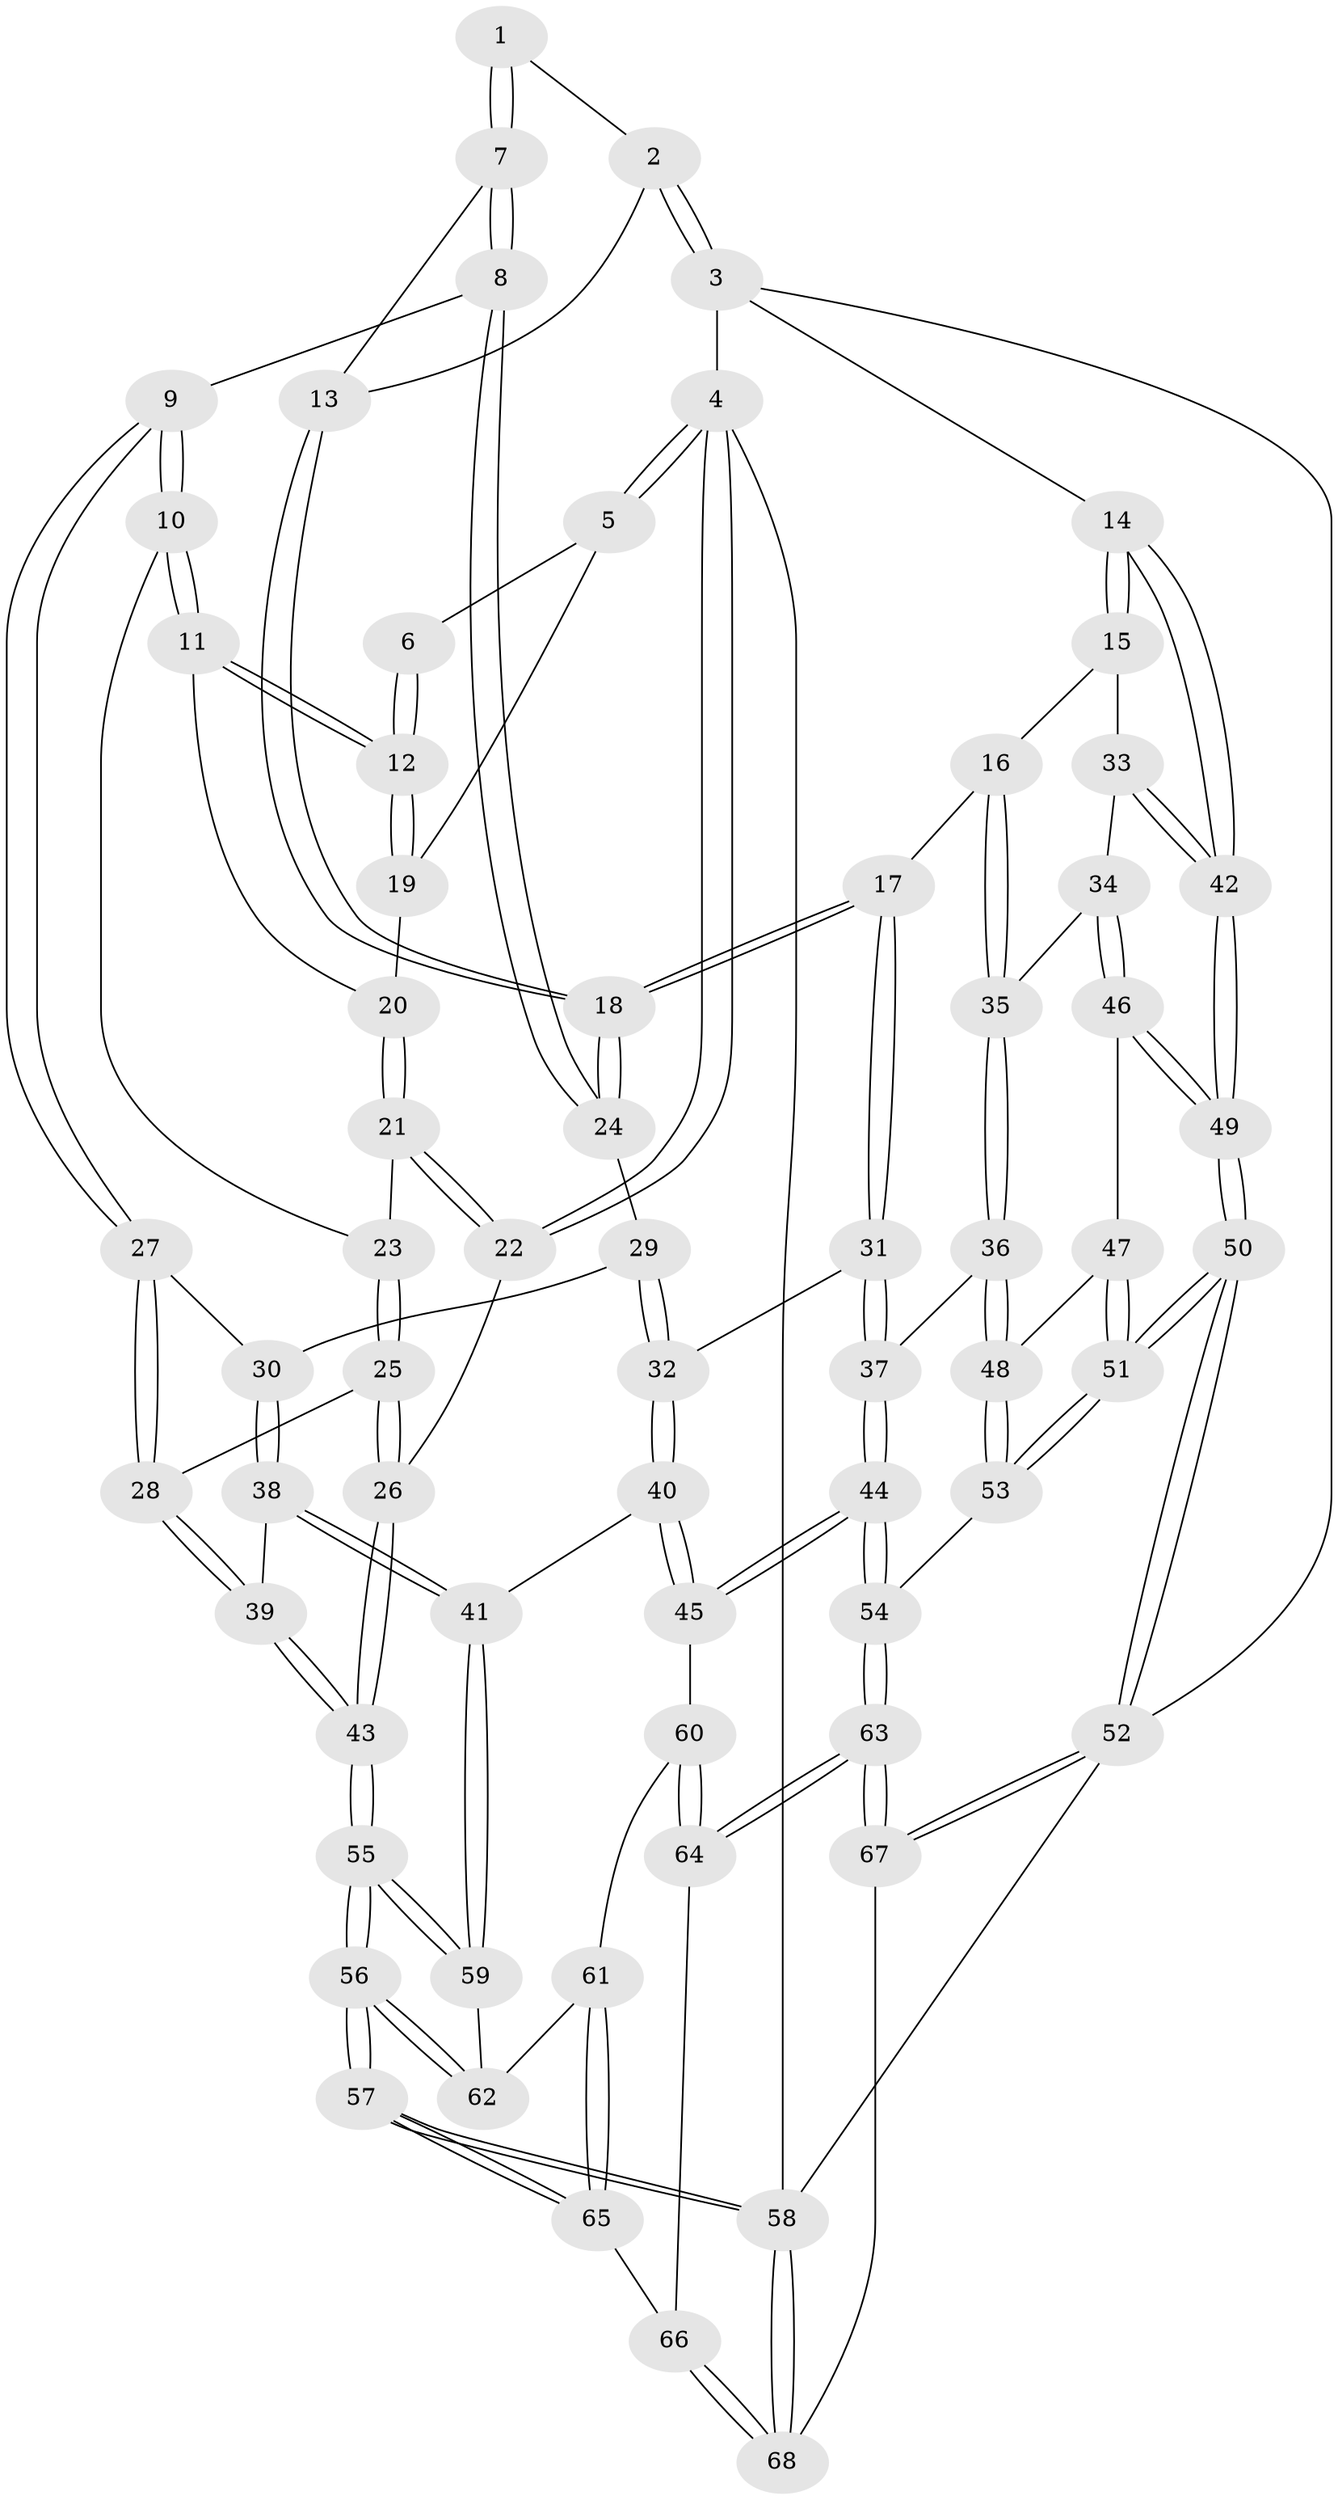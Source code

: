 // coarse degree distribution, {3: 0.39285714285714285, 5: 0.17857142857142858, 4: 0.21428571428571427, 2: 0.21428571428571427}
// Generated by graph-tools (version 1.1) at 2025/54/03/04/25 22:54:24]
// undirected, 68 vertices, 167 edges
graph export_dot {
  node [color=gray90,style=filled];
  1 [pos="+0.572349667909754+0"];
  2 [pos="+0.8558485881973068+0"];
  3 [pos="+1+0"];
  4 [pos="+0+0"];
  5 [pos="+0+0"];
  6 [pos="+0.26817136444570044+0"];
  7 [pos="+0.36972003024420846+0.20626367365991397"];
  8 [pos="+0.3545664166310161+0.21805120353420562"];
  9 [pos="+0.3297011417263651+0.21917563660845968"];
  10 [pos="+0.28194359818728576+0.1909635763844755"];
  11 [pos="+0.2628667971966246+0.16763180275586087"];
  12 [pos="+0.2627951552472026+0.1673292199847878"];
  13 [pos="+0.7860484299881497+0.009295132023846308"];
  14 [pos="+1+0.4136563832102959"];
  15 [pos="+0.8766967694937465+0.3868520878117015"];
  16 [pos="+0.8024317605464522+0.3713740569568415"];
  17 [pos="+0.7608294072757912+0.35364481297586725"];
  18 [pos="+0.7423496316132804+0.31583325571719195"];
  19 [pos="+0.05919748358658762+0.05699316711790938"];
  20 [pos="+0+0.2260777903679889"];
  21 [pos="+0+0.24382132904289755"];
  22 [pos="+0+0.2883715019698881"];
  23 [pos="+0.15086221750427278+0.3444078425093889"];
  24 [pos="+0.5398147601904789+0.32565794859513125"];
  25 [pos="+0.11176722022461316+0.4369421915360765"];
  26 [pos="+0+0.48032698926775774"];
  27 [pos="+0.32870292362257486+0.24424717845911006"];
  28 [pos="+0.2202975893844335+0.5055328988025235"];
  29 [pos="+0.5219242067065928+0.3711843436732348"];
  30 [pos="+0.39150351862303373+0.4821186172835204"];
  31 [pos="+0.7086036406668816+0.47597242180412164"];
  32 [pos="+0.5238929165578591+0.5384193121461072"];
  33 [pos="+0.9242133520350989+0.5646049472080499"];
  34 [pos="+0.90613129455474+0.5881955058209289"];
  35 [pos="+0.8720815995736411+0.576319510132057"];
  36 [pos="+0.7921352362170816+0.6290834476139342"];
  37 [pos="+0.7221608419538419+0.6028839673450179"];
  38 [pos="+0.3778844900219771+0.6129467485279984"];
  39 [pos="+0.24130061067160913+0.543165065265862"];
  40 [pos="+0.44848543309959504+0.6113663197214547"];
  41 [pos="+0.3782661474585479+0.6134612441687738"];
  42 [pos="+1+0.44781153500000526"];
  43 [pos="+0+0.8372415613011449"];
  44 [pos="+0.634981254472987+0.7227743281689896"];
  45 [pos="+0.5744331997766698+0.6928547453918005"];
  46 [pos="+0.9168111364555511+0.6113957078124583"];
  47 [pos="+0.904083643576661+0.6340703360375944"];
  48 [pos="+0.817553650296189+0.6590481877184291"];
  49 [pos="+1+0.7143091484828977"];
  50 [pos="+1+1"];
  51 [pos="+0.9129529601333823+0.7838250475302277"];
  52 [pos="+1+1"];
  53 [pos="+0.844933223940115+0.729137364841293"];
  54 [pos="+0.6478998171744559+0.7632837044726821"];
  55 [pos="+0+1"];
  56 [pos="+0+1"];
  57 [pos="+0+1"];
  58 [pos="+0+1"];
  59 [pos="+0.37487028091491836+0.6230039671423164"];
  60 [pos="+0.4954529041940239+0.7845064211697224"];
  61 [pos="+0.3781109094435971+0.7588580535887083"];
  62 [pos="+0.37502063831143173+0.7241904649710537"];
  63 [pos="+0.660396954596784+1"];
  64 [pos="+0.5605988492559403+0.9955639115549588"];
  65 [pos="+0.3767783045383904+0.812582678608802"];
  66 [pos="+0.41004055482649976+0.8524416177600543"];
  67 [pos="+0.6607067911777539+1"];
  68 [pos="+0.03733807746889621+1"];
  1 -- 2;
  1 -- 7;
  1 -- 7;
  2 -- 3;
  2 -- 3;
  2 -- 13;
  3 -- 4;
  3 -- 14;
  3 -- 52;
  4 -- 5;
  4 -- 5;
  4 -- 22;
  4 -- 22;
  4 -- 58;
  5 -- 6;
  5 -- 19;
  6 -- 12;
  6 -- 12;
  7 -- 8;
  7 -- 8;
  7 -- 13;
  8 -- 9;
  8 -- 24;
  8 -- 24;
  9 -- 10;
  9 -- 10;
  9 -- 27;
  9 -- 27;
  10 -- 11;
  10 -- 11;
  10 -- 23;
  11 -- 12;
  11 -- 12;
  11 -- 20;
  12 -- 19;
  12 -- 19;
  13 -- 18;
  13 -- 18;
  14 -- 15;
  14 -- 15;
  14 -- 42;
  14 -- 42;
  15 -- 16;
  15 -- 33;
  16 -- 17;
  16 -- 35;
  16 -- 35;
  17 -- 18;
  17 -- 18;
  17 -- 31;
  17 -- 31;
  18 -- 24;
  18 -- 24;
  19 -- 20;
  20 -- 21;
  20 -- 21;
  21 -- 22;
  21 -- 22;
  21 -- 23;
  22 -- 26;
  23 -- 25;
  23 -- 25;
  24 -- 29;
  25 -- 26;
  25 -- 26;
  25 -- 28;
  26 -- 43;
  26 -- 43;
  27 -- 28;
  27 -- 28;
  27 -- 30;
  28 -- 39;
  28 -- 39;
  29 -- 30;
  29 -- 32;
  29 -- 32;
  30 -- 38;
  30 -- 38;
  31 -- 32;
  31 -- 37;
  31 -- 37;
  32 -- 40;
  32 -- 40;
  33 -- 34;
  33 -- 42;
  33 -- 42;
  34 -- 35;
  34 -- 46;
  34 -- 46;
  35 -- 36;
  35 -- 36;
  36 -- 37;
  36 -- 48;
  36 -- 48;
  37 -- 44;
  37 -- 44;
  38 -- 39;
  38 -- 41;
  38 -- 41;
  39 -- 43;
  39 -- 43;
  40 -- 41;
  40 -- 45;
  40 -- 45;
  41 -- 59;
  41 -- 59;
  42 -- 49;
  42 -- 49;
  43 -- 55;
  43 -- 55;
  44 -- 45;
  44 -- 45;
  44 -- 54;
  44 -- 54;
  45 -- 60;
  46 -- 47;
  46 -- 49;
  46 -- 49;
  47 -- 48;
  47 -- 51;
  47 -- 51;
  48 -- 53;
  48 -- 53;
  49 -- 50;
  49 -- 50;
  50 -- 51;
  50 -- 51;
  50 -- 52;
  50 -- 52;
  51 -- 53;
  51 -- 53;
  52 -- 67;
  52 -- 67;
  52 -- 58;
  53 -- 54;
  54 -- 63;
  54 -- 63;
  55 -- 56;
  55 -- 56;
  55 -- 59;
  55 -- 59;
  56 -- 57;
  56 -- 57;
  56 -- 62;
  56 -- 62;
  57 -- 58;
  57 -- 58;
  57 -- 65;
  57 -- 65;
  58 -- 68;
  58 -- 68;
  59 -- 62;
  60 -- 61;
  60 -- 64;
  60 -- 64;
  61 -- 62;
  61 -- 65;
  61 -- 65;
  63 -- 64;
  63 -- 64;
  63 -- 67;
  63 -- 67;
  64 -- 66;
  65 -- 66;
  66 -- 68;
  66 -- 68;
  67 -- 68;
}

